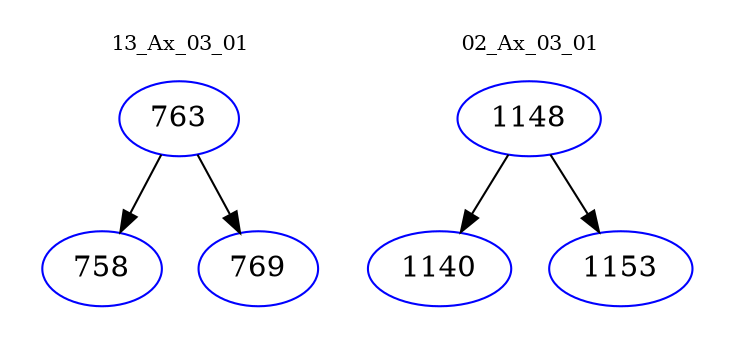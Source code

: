 digraph{
subgraph cluster_0 {
color = white
label = "13_Ax_03_01";
fontsize=10;
T0_763 [label="763", color="blue"]
T0_763 -> T0_758 [color="black"]
T0_758 [label="758", color="blue"]
T0_763 -> T0_769 [color="black"]
T0_769 [label="769", color="blue"]
}
subgraph cluster_1 {
color = white
label = "02_Ax_03_01";
fontsize=10;
T1_1148 [label="1148", color="blue"]
T1_1148 -> T1_1140 [color="black"]
T1_1140 [label="1140", color="blue"]
T1_1148 -> T1_1153 [color="black"]
T1_1153 [label="1153", color="blue"]
}
}
